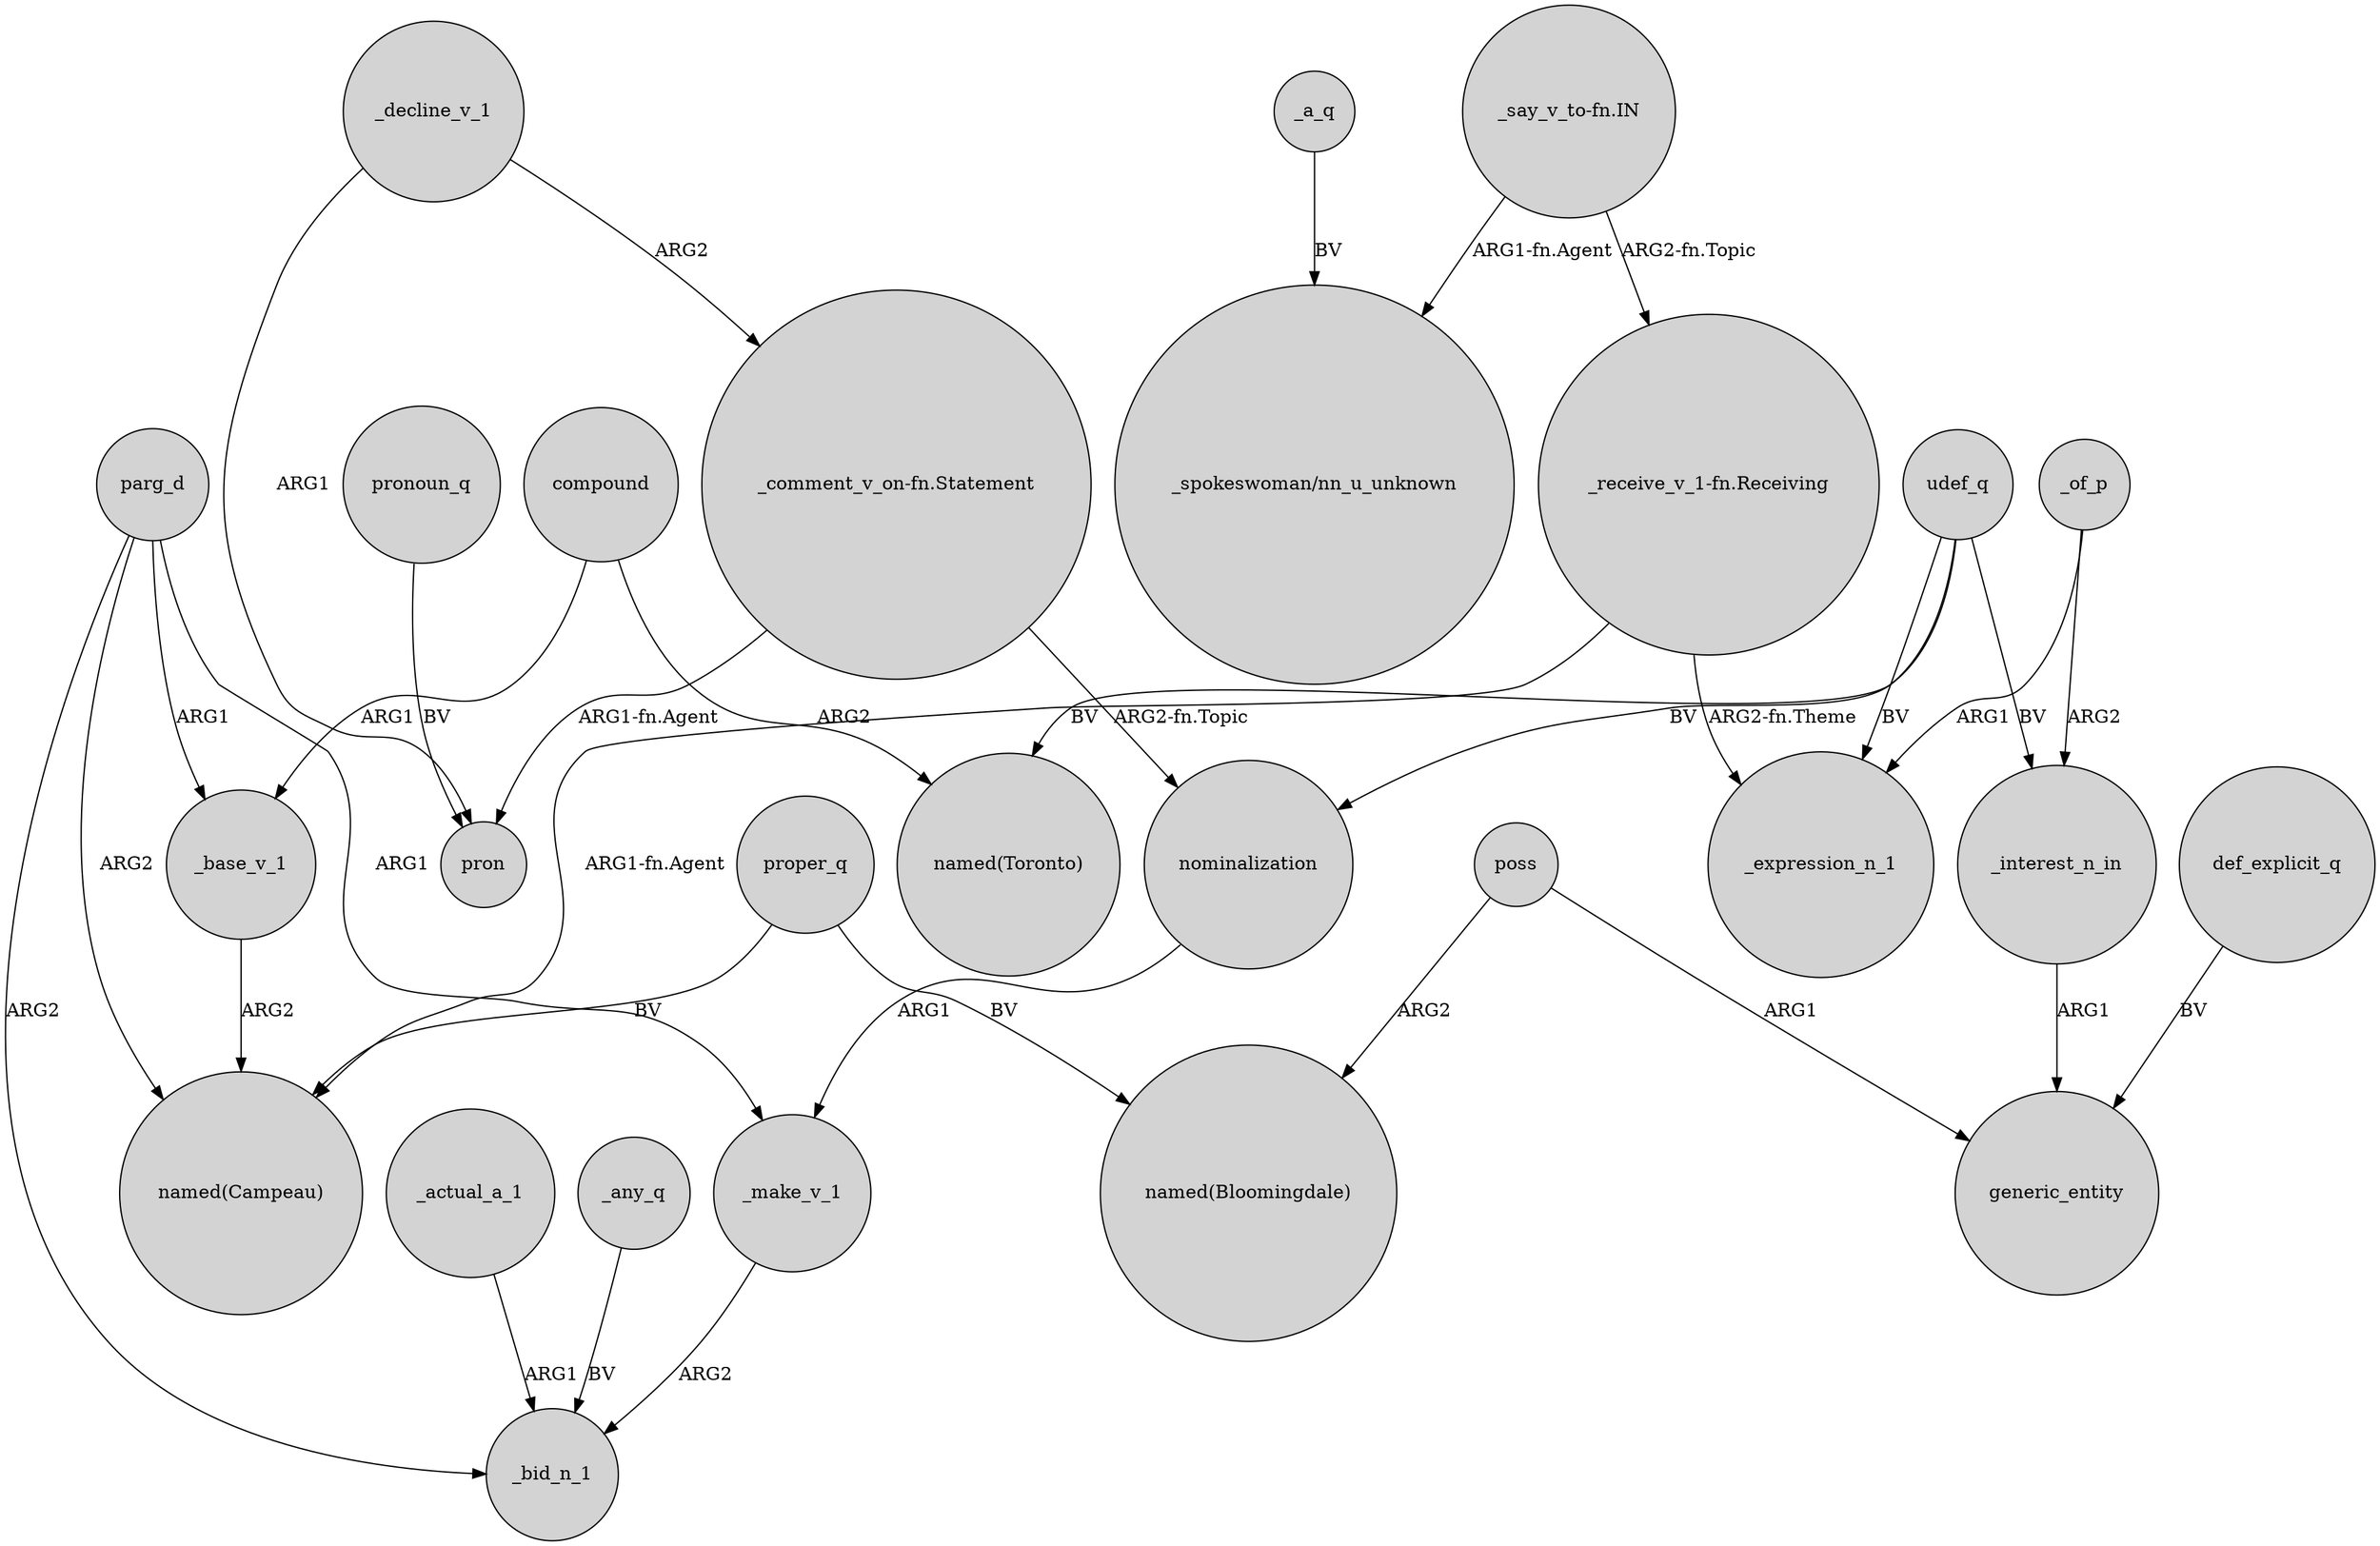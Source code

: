 digraph {
	node [shape=circle style=filled]
	_make_v_1 -> _bid_n_1 [label=ARG2]
	"_say_v_to-fn.IN" -> "_receive_v_1-fn.Receiving" [label="ARG2-fn.Topic"]
	poss -> generic_entity [label=ARG1]
	_decline_v_1 -> pron [label=ARG1]
	_of_p -> _interest_n_in [label=ARG2]
	parg_d -> _bid_n_1 [label=ARG2]
	_of_p -> _expression_n_1 [label=ARG1]
	_a_q -> "_spokeswoman/nn_u_unknown" [label=BV]
	def_explicit_q -> generic_entity [label=BV]
	compound -> "named(Toronto)" [label=ARG2]
	udef_q -> _interest_n_in [label=BV]
	nominalization -> _make_v_1 [label=ARG1]
	"_comment_v_on-fn.Statement" -> nominalization [label="ARG2-fn.Topic"]
	_decline_v_1 -> "_comment_v_on-fn.Statement" [label=ARG2]
	pronoun_q -> pron [label=BV]
	compound -> _base_v_1 [label=ARG1]
	poss -> "named(Bloomingdale)" [label=ARG2]
	proper_q -> "named(Campeau)" [label=BV]
	"_say_v_to-fn.IN" -> "_spokeswoman/nn_u_unknown" [label="ARG1-fn.Agent"]
	udef_q -> _expression_n_1 [label=BV]
	udef_q -> nominalization [label=BV]
	parg_d -> "named(Campeau)" [label=ARG2]
	proper_q -> "named(Bloomingdale)" [label=BV]
	udef_q -> "named(Toronto)" [label=BV]
	parg_d -> _base_v_1 [label=ARG1]
	parg_d -> _make_v_1 [label=ARG1]
	"_comment_v_on-fn.Statement" -> pron [label="ARG1-fn.Agent"]
	_actual_a_1 -> _bid_n_1 [label=ARG1]
	"_receive_v_1-fn.Receiving" -> "named(Campeau)" [label="ARG1-fn.Agent"]
	"_receive_v_1-fn.Receiving" -> _expression_n_1 [label="ARG2-fn.Theme"]
	_interest_n_in -> generic_entity [label=ARG1]
	_base_v_1 -> "named(Campeau)" [label=ARG2]
	_any_q -> _bid_n_1 [label=BV]
}
